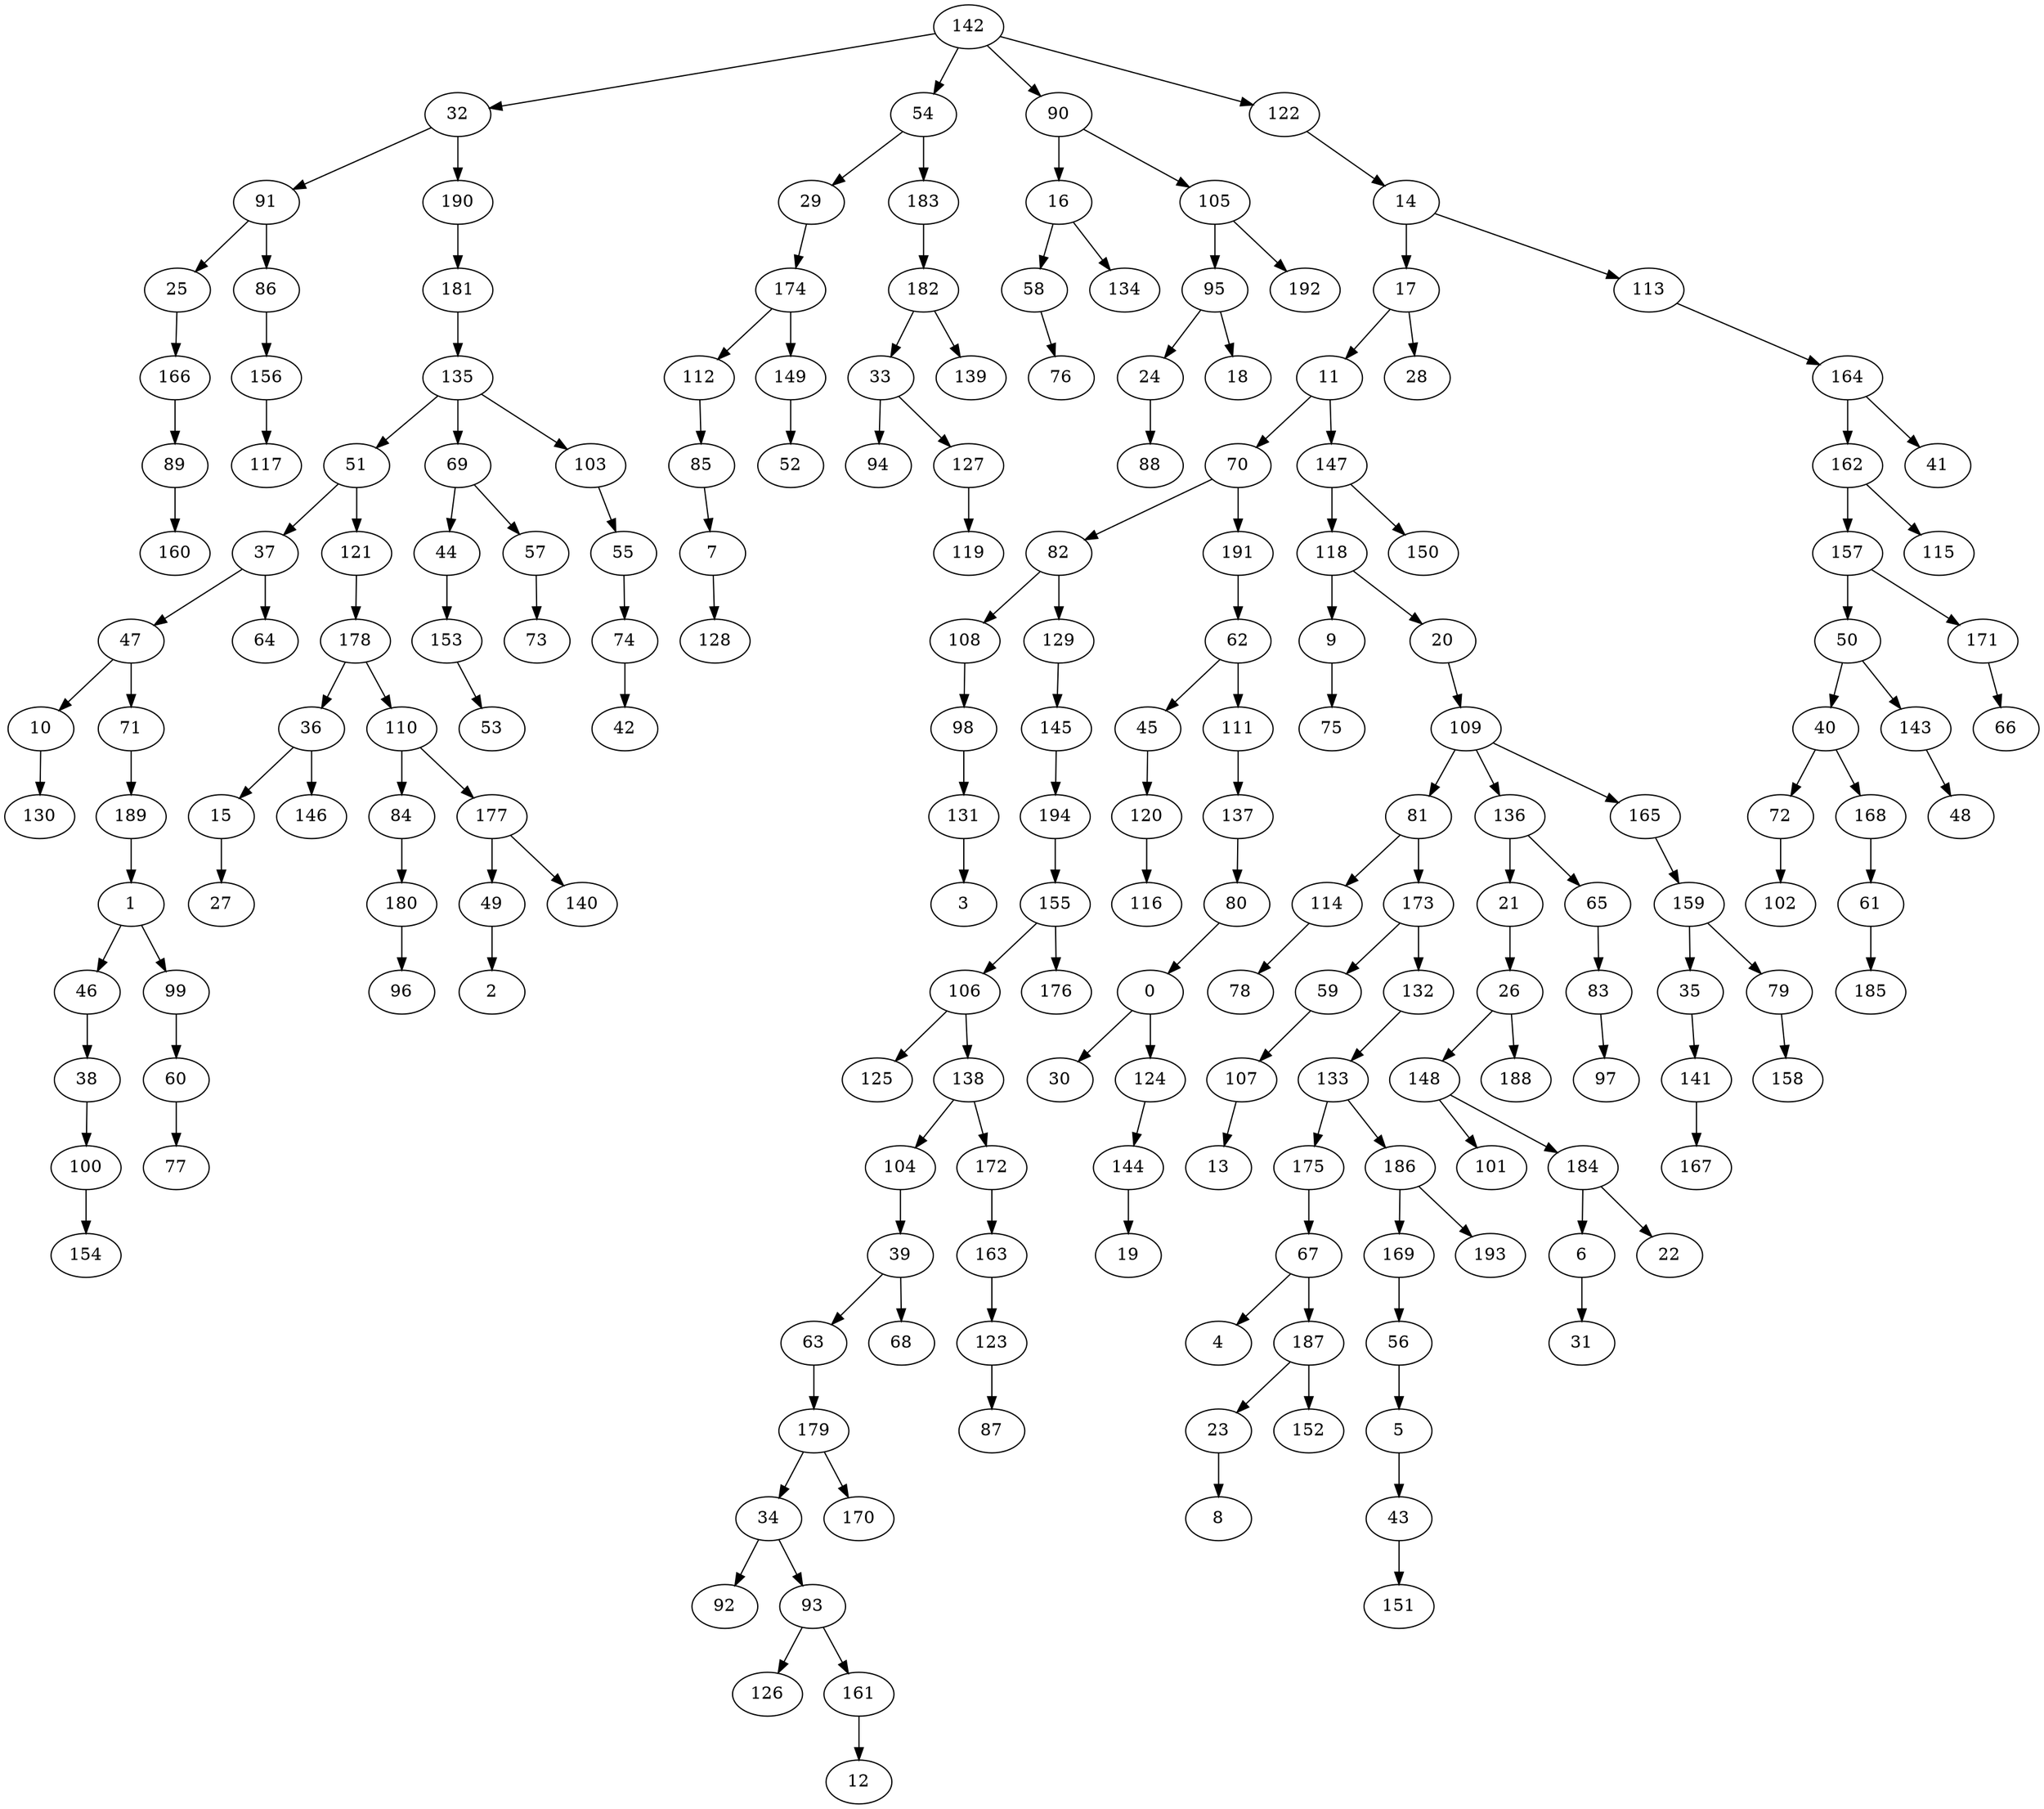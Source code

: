 strict digraph "" {
	0 -> 30;
	0 -> 124;
	1 -> 46;
	1 -> 99;
	5 -> 43;
	6 -> 31;
	7 -> 128;
	9 -> 75;
	10 -> 130;
	11 -> 70;
	11 -> 147;
	14 -> 17;
	14 -> 113;
	15 -> 27;
	16 -> 58;
	16 -> 134;
	17 -> 11;
	17 -> 28;
	20 -> 109;
	21 -> 26;
	23 -> 8;
	24 -> 88;
	25 -> 166;
	26 -> 148;
	26 -> 188;
	29 -> 174;
	32 -> 91;
	32 -> 190;
	33 -> 94;
	33 -> 127;
	34 -> 92;
	34 -> 93;
	35 -> 141;
	36 -> 15;
	36 -> 146;
	37 -> 47;
	37 -> 64;
	38 -> 100;
	39 -> 63;
	39 -> 68;
	40 -> 72;
	40 -> 168;
	43 -> 151;
	44 -> 153;
	45 -> 120;
	46 -> 38;
	47 -> 10;
	47 -> 71;
	49 -> 2;
	50 -> 40;
	50 -> 143;
	51 -> 37;
	51 -> 121;
	54 -> 29;
	54 -> 183;
	55 -> 74;
	56 -> 5;
	57 -> 73;
	58 -> 76;
	59 -> 107;
	60 -> 77;
	61 -> 185;
	62 -> 45;
	62 -> 111;
	63 -> 179;
	65 -> 83;
	67 -> 4;
	67 -> 187;
	69 -> 44;
	69 -> 57;
	70 -> 82;
	70 -> 191;
	71 -> 189;
	72 -> 102;
	74 -> 42;
	79 -> 158;
	80 -> 0;
	81 -> 114;
	81 -> 173;
	82 -> 108;
	82 -> 129;
	83 -> 97;
	84 -> 180;
	85 -> 7;
	86 -> 156;
	89 -> 160;
	90 -> 16;
	90 -> 105;
	91 -> 25;
	91 -> 86;
	93 -> 126;
	93 -> 161;
	95 -> 18;
	95 -> 24;
	98 -> 131;
	99 -> 60;
	100 -> 154;
	103 -> 55;
	104 -> 39;
	105 -> 95;
	105 -> 192;
	106 -> 125;
	106 -> 138;
	107 -> 13;
	108 -> 98;
	109 -> 81;
	109 -> 136;
	109 -> 165;
	110 -> 84;
	110 -> 177;
	111 -> 137;
	112 -> 85;
	113 -> 164;
	114 -> 78;
	118 -> 9;
	118 -> 20;
	120 -> 116;
	121 -> 178;
	122 -> 14;
	123 -> 87;
	124 -> 144;
	127 -> 119;
	129 -> 145;
	131 -> 3;
	132 -> 133;
	133 -> 175;
	133 -> 186;
	135 -> 51;
	135 -> 69;
	135 -> 103;
	136 -> 21;
	136 -> 65;
	137 -> 80;
	138 -> 104;
	138 -> 172;
	141 -> 167;
	142 -> 32;
	142 -> 54;
	142 -> 90;
	142 -> 122;
	143 -> 48;
	144 -> 19;
	145 -> 194;
	147 -> 118;
	147 -> 150;
	148 -> 101;
	148 -> 184;
	149 -> 52;
	153 -> 53;
	155 -> 106;
	155 -> 176;
	156 -> 117;
	157 -> 50;
	157 -> 171;
	159 -> 35;
	159 -> 79;
	161 -> 12;
	162 -> 115;
	162 -> 157;
	163 -> 123;
	164 -> 41;
	164 -> 162;
	165 -> 159;
	166 -> 89;
	168 -> 61;
	169 -> 56;
	171 -> 66;
	172 -> 163;
	173 -> 59;
	173 -> 132;
	174 -> 112;
	174 -> 149;
	175 -> 67;
	177 -> 49;
	177 -> 140;
	178 -> 36;
	178 -> 110;
	179 -> 34;
	179 -> 170;
	180 -> 96;
	181 -> 135;
	182 -> 33;
	182 -> 139;
	183 -> 182;
	184 -> 6;
	184 -> 22;
	186 -> 169;
	186 -> 193;
	187 -> 23;
	187 -> 152;
	189 -> 1;
	190 -> 181;
	191 -> 62;
	194 -> 155;
}
